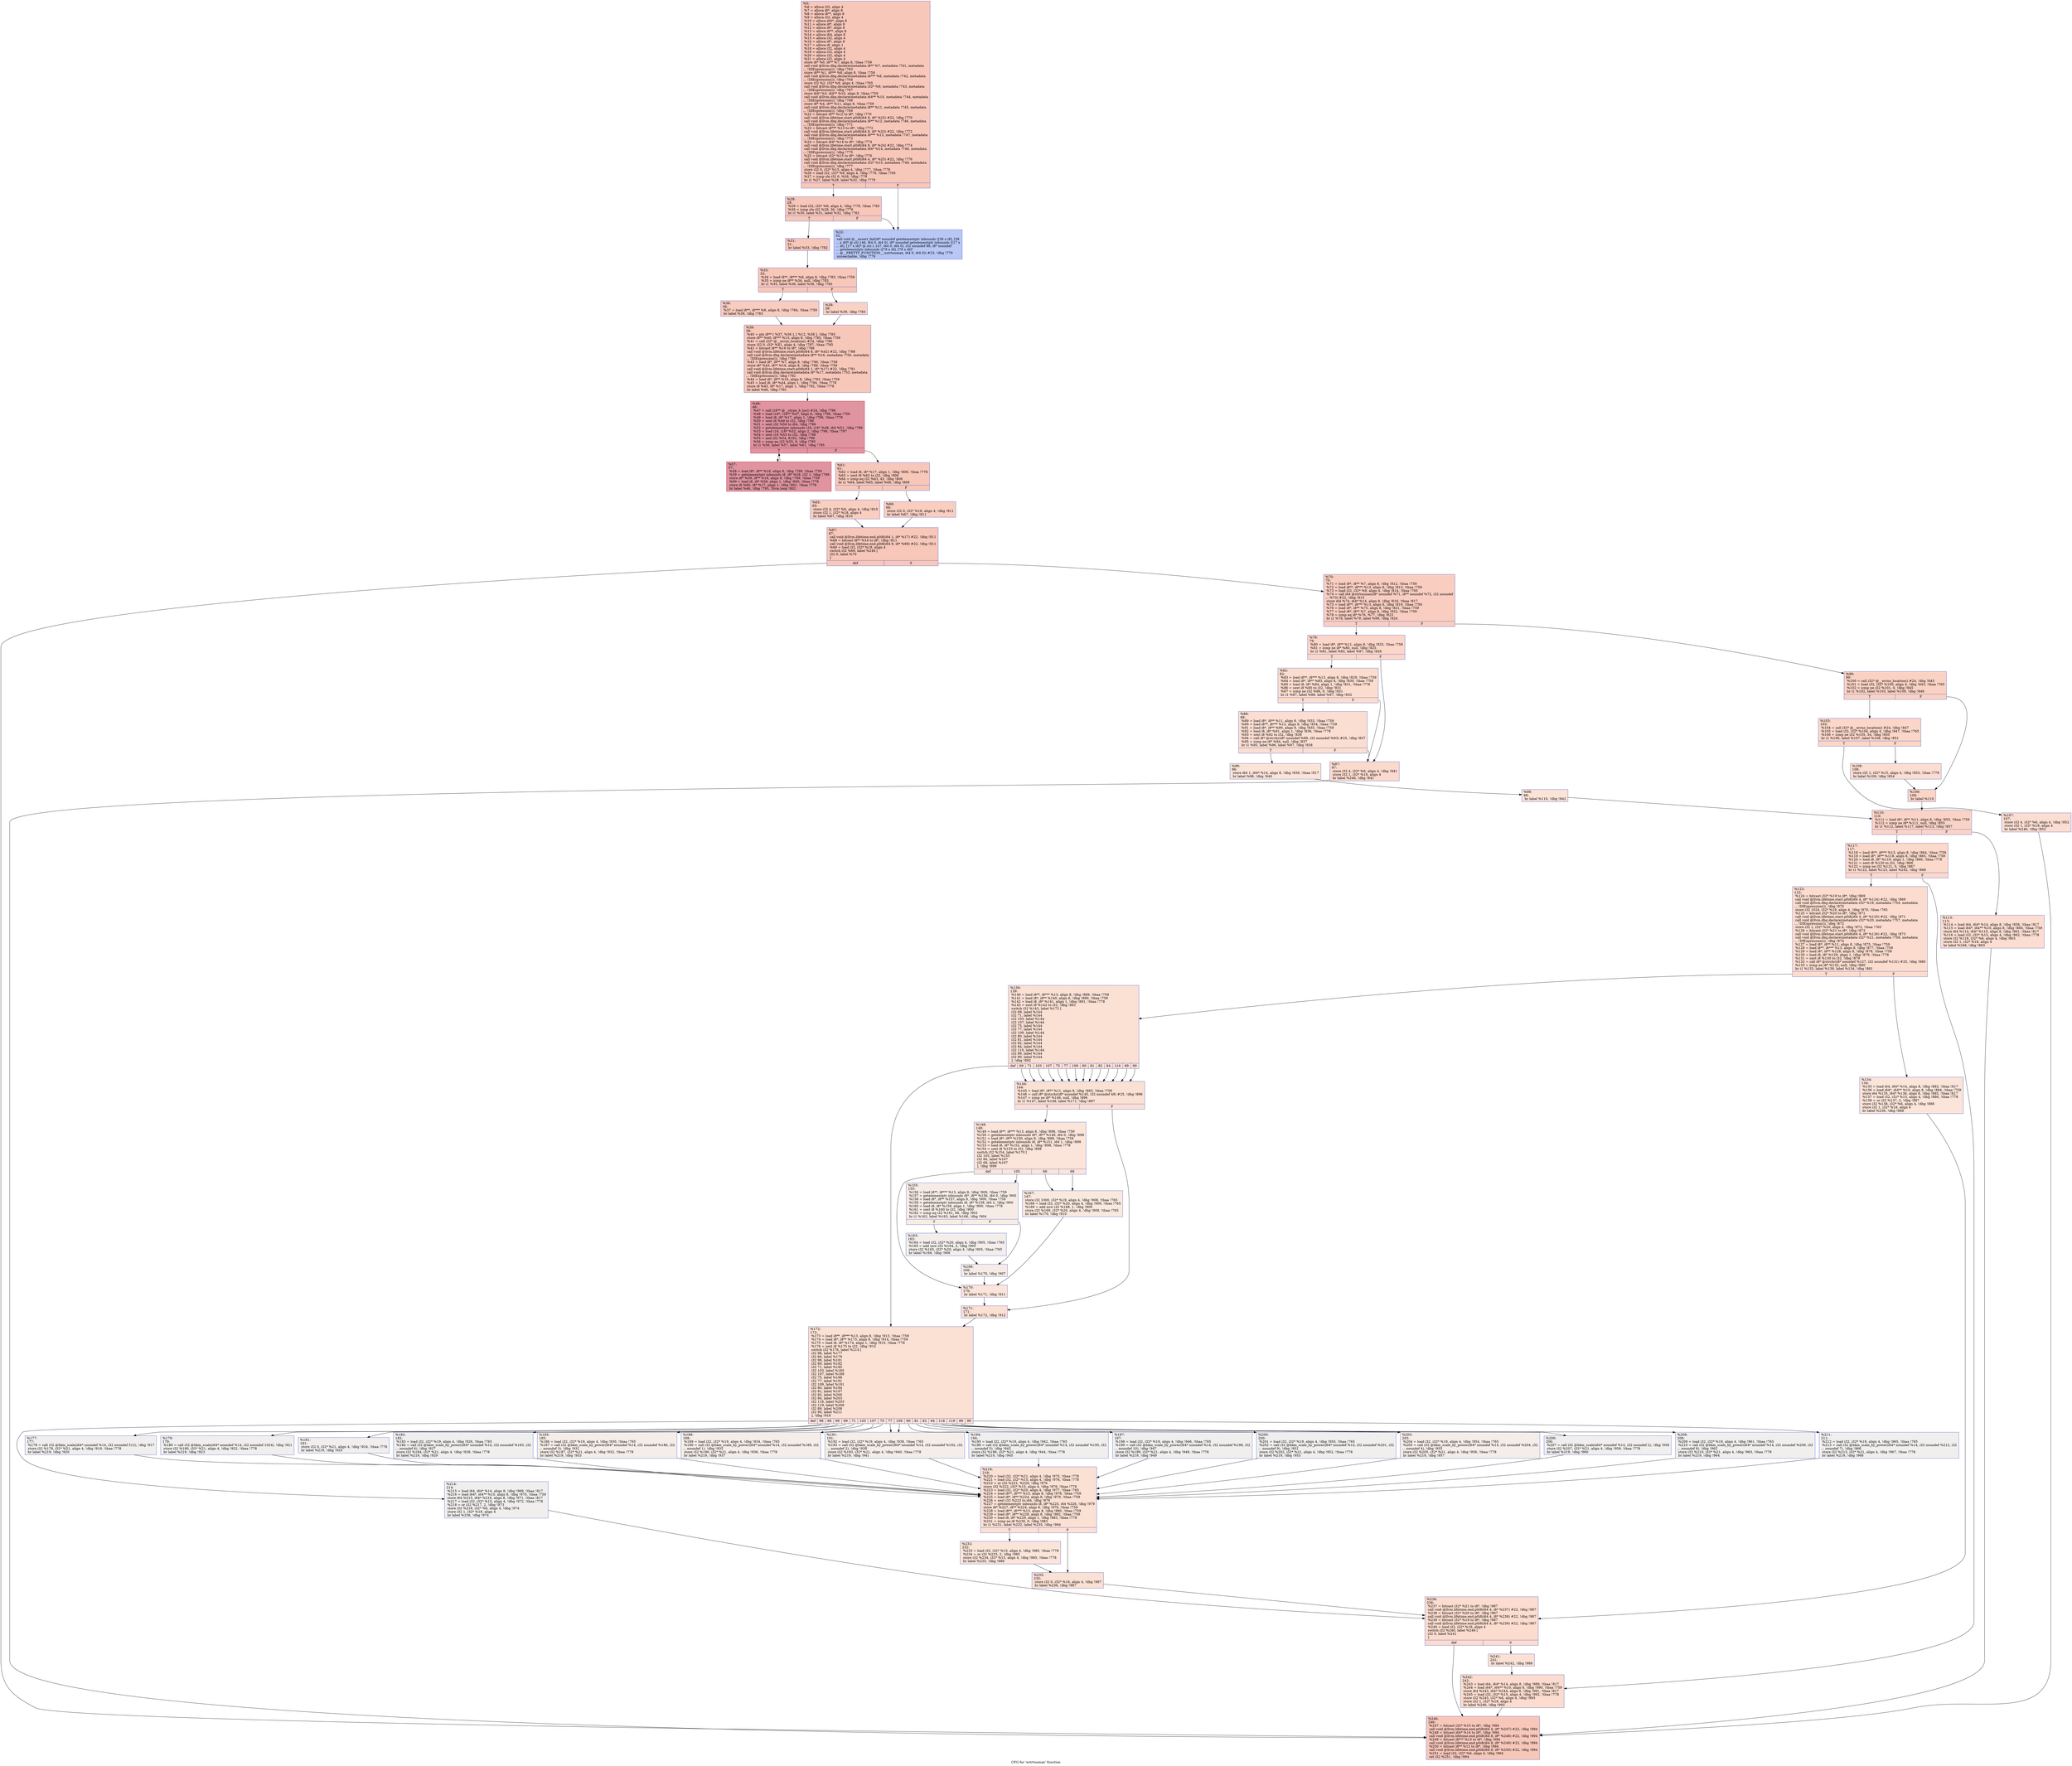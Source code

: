 digraph "CFG for 'xstrtoumax' function" {
	label="CFG for 'xstrtoumax' function";

	Node0xda0d80 [shape=record,color="#3d50c3ff", style=filled, fillcolor="#ec7f6370",label="{%5:\l  %6 = alloca i32, align 4\l  %7 = alloca i8*, align 8\l  %8 = alloca i8**, align 8\l  %9 = alloca i32, align 4\l  %10 = alloca i64*, align 8\l  %11 = alloca i8*, align 8\l  %12 = alloca i8*, align 8\l  %13 = alloca i8**, align 8\l  %14 = alloca i64, align 8\l  %15 = alloca i32, align 4\l  %16 = alloca i8*, align 8\l  %17 = alloca i8, align 1\l  %18 = alloca i32, align 4\l  %19 = alloca i32, align 4\l  %20 = alloca i32, align 4\l  %21 = alloca i32, align 4\l  store i8* %0, i8** %7, align 8, !tbaa !759\l  call void @llvm.dbg.declare(metadata i8** %7, metadata !741, metadata\l... !DIExpression()), !dbg !763\l  store i8** %1, i8*** %8, align 8, !tbaa !759\l  call void @llvm.dbg.declare(metadata i8*** %8, metadata !742, metadata\l... !DIExpression()), !dbg !764\l  store i32 %2, i32* %9, align 4, !tbaa !765\l  call void @llvm.dbg.declare(metadata i32* %9, metadata !743, metadata\l... !DIExpression()), !dbg !767\l  store i64* %3, i64** %10, align 8, !tbaa !759\l  call void @llvm.dbg.declare(metadata i64** %10, metadata !744, metadata\l... !DIExpression()), !dbg !768\l  store i8* %4, i8** %11, align 8, !tbaa !759\l  call void @llvm.dbg.declare(metadata i8** %11, metadata !745, metadata\l... !DIExpression()), !dbg !769\l  %22 = bitcast i8** %12 to i8*, !dbg !770\l  call void @llvm.lifetime.start.p0i8(i64 8, i8* %22) #22, !dbg !770\l  call void @llvm.dbg.declare(metadata i8** %12, metadata !746, metadata\l... !DIExpression()), !dbg !771\l  %23 = bitcast i8*** %13 to i8*, !dbg !772\l  call void @llvm.lifetime.start.p0i8(i64 8, i8* %23) #22, !dbg !772\l  call void @llvm.dbg.declare(metadata i8*** %13, metadata !747, metadata\l... !DIExpression()), !dbg !773\l  %24 = bitcast i64* %14 to i8*, !dbg !774\l  call void @llvm.lifetime.start.p0i8(i64 8, i8* %24) #22, !dbg !774\l  call void @llvm.dbg.declare(metadata i64* %14, metadata !748, metadata\l... !DIExpression()), !dbg !775\l  %25 = bitcast i32* %15 to i8*, !dbg !776\l  call void @llvm.lifetime.start.p0i8(i64 4, i8* %25) #22, !dbg !776\l  call void @llvm.dbg.declare(metadata i32* %15, metadata !749, metadata\l... !DIExpression()), !dbg !777\l  store i32 0, i32* %15, align 4, !dbg !777, !tbaa !778\l  %26 = load i32, i32* %9, align 4, !dbg !779, !tbaa !765\l  %27 = icmp sle i32 0, %26, !dbg !779\l  br i1 %27, label %28, label %32, !dbg !779\l|{<s0>T|<s1>F}}"];
	Node0xda0d80:s0 -> Node0xda2b90;
	Node0xda0d80:s1 -> Node0xda2c30;
	Node0xda2b90 [shape=record,color="#3d50c3ff", style=filled, fillcolor="#ec7f6370",label="{%28:\l28:                                               \l  %29 = load i32, i32* %9, align 4, !dbg !779, !tbaa !765\l  %30 = icmp sle i32 %29, 36, !dbg !779\l  br i1 %30, label %31, label %32, !dbg !782\l|{<s0>T|<s1>F}}"];
	Node0xda2b90:s0 -> Node0xda2be0;
	Node0xda2b90:s1 -> Node0xda2c30;
	Node0xda2be0 [shape=record,color="#3d50c3ff", style=filled, fillcolor="#ec7f6370",label="{%31:\l31:                                               \l  br label %33, !dbg !782\l}"];
	Node0xda2be0 -> Node0xda2c80;
	Node0xda2c30 [shape=record,color="#3d50c3ff", style=filled, fillcolor="#5f7fe870",label="{%32:\l32:                                               \l  call void @__assert_fail(i8* noundef getelementptr inbounds ([38 x i8], [38\l... x i8]* @.str.146, i64 0, i64 0), i8* noundef getelementptr inbounds ([17 x\l... i8], [17 x i8]* @.str.1.147, i64 0, i64 0), i32 noundef 86, i8* noundef\l... getelementptr inbounds ([79 x i8], [79 x i8]*\l... @__PRETTY_FUNCTION__.xstrtoumax, i64 0, i64 0)) #23, !dbg !779\l  unreachable, !dbg !779\l}"];
	Node0xda2c80 [shape=record,color="#3d50c3ff", style=filled, fillcolor="#ec7f6370",label="{%33:\l33:                                               \l  %34 = load i8**, i8*** %8, align 8, !dbg !783, !tbaa !759\l  %35 = icmp ne i8** %34, null, !dbg !783\l  br i1 %35, label %36, label %38, !dbg !783\l|{<s0>T|<s1>F}}"];
	Node0xda2c80:s0 -> Node0xda2cd0;
	Node0xda2c80:s1 -> Node0xda2d20;
	Node0xda2cd0 [shape=record,color="#3d50c3ff", style=filled, fillcolor="#f08b6e70",label="{%36:\l36:                                               \l  %37 = load i8**, i8*** %8, align 8, !dbg !784, !tbaa !759\l  br label %39, !dbg !783\l}"];
	Node0xda2cd0 -> Node0xda2d70;
	Node0xda2d20 [shape=record,color="#3d50c3ff", style=filled, fillcolor="#f4987a70",label="{%38:\l38:                                               \l  br label %39, !dbg !783\l}"];
	Node0xda2d20 -> Node0xda2d70;
	Node0xda2d70 [shape=record,color="#3d50c3ff", style=filled, fillcolor="#ec7f6370",label="{%39:\l39:                                               \l  %40 = phi i8** [ %37, %36 ], [ %12, %38 ], !dbg !783\l  store i8** %40, i8*** %13, align 8, !dbg !785, !tbaa !759\l  %41 = call i32* @__errno_location() #24, !dbg !786\l  store i32 0, i32* %41, align 4, !dbg !787, !tbaa !765\l  %42 = bitcast i8** %16 to i8*, !dbg !788\l  call void @llvm.lifetime.start.p0i8(i64 8, i8* %42) #22, !dbg !788\l  call void @llvm.dbg.declare(metadata i8** %16, metadata !750, metadata\l... !DIExpression()), !dbg !789\l  %43 = load i8*, i8** %7, align 8, !dbg !790, !tbaa !759\l  store i8* %43, i8** %16, align 8, !dbg !789, !tbaa !759\l  call void @llvm.lifetime.start.p0i8(i64 1, i8* %17) #22, !dbg !791\l  call void @llvm.dbg.declare(metadata i8* %17, metadata !753, metadata\l... !DIExpression()), !dbg !792\l  %44 = load i8*, i8** %16, align 8, !dbg !793, !tbaa !759\l  %45 = load i8, i8* %44, align 1, !dbg !794, !tbaa !778\l  store i8 %45, i8* %17, align 1, !dbg !792, !tbaa !778\l  br label %46, !dbg !795\l}"];
	Node0xda2d70 -> Node0xda2dc0;
	Node0xda2dc0 [shape=record,color="#b70d28ff", style=filled, fillcolor="#b70d2870",label="{%46:\l46:                                               \l  %47 = call i16** @__ctype_b_loc() #24, !dbg !796\l  %48 = load i16*, i16** %47, align 8, !dbg !796, !tbaa !759\l  %49 = load i8, i8* %17, align 1, !dbg !796, !tbaa !778\l  %50 = zext i8 %49 to i32, !dbg !796\l  %51 = sext i32 %50 to i64, !dbg !796\l  %52 = getelementptr inbounds i16, i16* %48, i64 %51, !dbg !796\l  %53 = load i16, i16* %52, align 2, !dbg !796, !tbaa !797\l  %54 = zext i16 %53 to i32, !dbg !796\l  %55 = and i32 %54, 8192, !dbg !796\l  %56 = icmp ne i32 %55, 0, !dbg !795\l  br i1 %56, label %57, label %61, !dbg !795\l|{<s0>T|<s1>F}}"];
	Node0xda2dc0:s0 -> Node0xda2e10;
	Node0xda2dc0:s1 -> Node0xda2e60;
	Node0xda2e10 [shape=record,color="#b70d28ff", style=filled, fillcolor="#b70d2870",label="{%57:\l57:                                               \l  %58 = load i8*, i8** %16, align 8, !dbg !799, !tbaa !759\l  %59 = getelementptr inbounds i8, i8* %58, i32 1, !dbg !799\l  store i8* %59, i8** %16, align 8, !dbg !799, !tbaa !759\l  %60 = load i8, i8* %59, align 1, !dbg !800, !tbaa !778\l  store i8 %60, i8* %17, align 1, !dbg !801, !tbaa !778\l  br label %46, !dbg !795, !llvm.loop !802\l}"];
	Node0xda2e10 -> Node0xda2dc0;
	Node0xda2e60 [shape=record,color="#3d50c3ff", style=filled, fillcolor="#ec7f6370",label="{%61:\l61:                                               \l  %62 = load i8, i8* %17, align 1, !dbg !806, !tbaa !778\l  %63 = zext i8 %62 to i32, !dbg !806\l  %64 = icmp eq i32 %63, 45, !dbg !808\l  br i1 %64, label %65, label %66, !dbg !809\l|{<s0>T|<s1>F}}"];
	Node0xda2e60:s0 -> Node0xda2eb0;
	Node0xda2e60:s1 -> Node0xda2f00;
	Node0xda2eb0 [shape=record,color="#3d50c3ff", style=filled, fillcolor="#f2907270",label="{%65:\l65:                                               \l  store i32 4, i32* %6, align 4, !dbg !810\l  store i32 1, i32* %18, align 4\l  br label %67, !dbg !810\l}"];
	Node0xda2eb0 -> Node0xda2f50;
	Node0xda2f00 [shape=record,color="#3d50c3ff", style=filled, fillcolor="#f2907270",label="{%66:\l66:                                               \l  store i32 0, i32* %18, align 4, !dbg !811\l  br label %67, !dbg !811\l}"];
	Node0xda2f00 -> Node0xda2f50;
	Node0xda2f50 [shape=record,color="#3d50c3ff", style=filled, fillcolor="#ec7f6370",label="{%67:\l67:                                               \l  call void @llvm.lifetime.end.p0i8(i64 1, i8* %17) #22, !dbg !811\l  %68 = bitcast i8** %16 to i8*, !dbg !811\l  call void @llvm.lifetime.end.p0i8(i64 8, i8* %68) #22, !dbg !811\l  %69 = load i32, i32* %18, align 4\l  switch i32 %69, label %246 [\l    i32 0, label %70\l  ]\l|{<s0>def|<s1>0}}"];
	Node0xda2f50:s0 -> Node0xda3ea0;
	Node0xda2f50:s1 -> Node0xda2fa0;
	Node0xda2fa0 [shape=record,color="#3d50c3ff", style=filled, fillcolor="#f2907270",label="{%70:\l70:                                               \l  %71 = load i8*, i8** %7, align 8, !dbg !812, !tbaa !759\l  %72 = load i8**, i8*** %13, align 8, !dbg !813, !tbaa !759\l  %73 = load i32, i32* %9, align 4, !dbg !814, !tbaa !765\l  %74 = call i64 @strtoumax(i8* noundef %71, i8** noundef %72, i32 noundef\l... %73) #22, !dbg !815\l  store i64 %74, i64* %14, align 8, !dbg !816, !tbaa !817\l  %75 = load i8**, i8*** %13, align 8, !dbg !819, !tbaa !759\l  %76 = load i8*, i8** %75, align 8, !dbg !821, !tbaa !759\l  %77 = load i8*, i8** %7, align 8, !dbg !822, !tbaa !759\l  %78 = icmp eq i8* %76, %77, !dbg !823\l  br i1 %78, label %79, label %99, !dbg !824\l|{<s0>T|<s1>F}}"];
	Node0xda2fa0:s0 -> Node0xda2ff0;
	Node0xda2fa0:s1 -> Node0xda31d0;
	Node0xda2ff0 [shape=record,color="#3d50c3ff", style=filled, fillcolor="#f6a38570",label="{%79:\l79:                                               \l  %80 = load i8*, i8** %11, align 8, !dbg !825, !tbaa !759\l  %81 = icmp ne i8* %80, null, !dbg !825\l  br i1 %81, label %82, label %97, !dbg !828\l|{<s0>T|<s1>F}}"];
	Node0xda2ff0:s0 -> Node0xda3040;
	Node0xda2ff0:s1 -> Node0xda3130;
	Node0xda3040 [shape=record,color="#3d50c3ff", style=filled, fillcolor="#f7af9170",label="{%82:\l82:                                               \l  %83 = load i8**, i8*** %13, align 8, !dbg !829, !tbaa !759\l  %84 = load i8*, i8** %83, align 8, !dbg !830, !tbaa !759\l  %85 = load i8, i8* %84, align 1, !dbg !831, !tbaa !778\l  %86 = sext i8 %85 to i32, !dbg !831\l  %87 = icmp ne i32 %86, 0, !dbg !831\l  br i1 %87, label %88, label %97, !dbg !832\l|{<s0>T|<s1>F}}"];
	Node0xda3040:s0 -> Node0xda3090;
	Node0xda3040:s1 -> Node0xda3130;
	Node0xda3090 [shape=record,color="#3d50c3ff", style=filled, fillcolor="#f7b59970",label="{%88:\l88:                                               \l  %89 = load i8*, i8** %11, align 8, !dbg !833, !tbaa !759\l  %90 = load i8**, i8*** %13, align 8, !dbg !834, !tbaa !759\l  %91 = load i8*, i8** %90, align 8, !dbg !835, !tbaa !759\l  %92 = load i8, i8* %91, align 1, !dbg !836, !tbaa !778\l  %93 = sext i8 %92 to i32, !dbg !836\l  %94 = call i8* @strchr(i8* noundef %89, i32 noundef %93) #25, !dbg !837\l  %95 = icmp ne i8* %94, null, !dbg !837\l  br i1 %95, label %96, label %97, !dbg !838\l|{<s0>T|<s1>F}}"];
	Node0xda3090:s0 -> Node0xda30e0;
	Node0xda3090:s1 -> Node0xda3130;
	Node0xda30e0 [shape=record,color="#3d50c3ff", style=filled, fillcolor="#f6bfa670",label="{%96:\l96:                                               \l  store i64 1, i64* %14, align 8, !dbg !839, !tbaa !817\l  br label %98, !dbg !840\l}"];
	Node0xda30e0 -> Node0xda3180;
	Node0xda3130 [shape=record,color="#3d50c3ff", style=filled, fillcolor="#f7ac8e70",label="{%97:\l97:                                               \l  store i32 4, i32* %6, align 4, !dbg !841\l  store i32 1, i32* %18, align 4\l  br label %246, !dbg !841\l}"];
	Node0xda3130 -> Node0xda3ea0;
	Node0xda3180 [shape=record,color="#3d50c3ff", style=filled, fillcolor="#f6bfa670",label="{%98:\l98:                                               \l  br label %110, !dbg !842\l}"];
	Node0xda3180 -> Node0xda3360;
	Node0xda31d0 [shape=record,color="#3d50c3ff", style=filled, fillcolor="#f4987a70",label="{%99:\l99:                                               \l  %100 = call i32* @__errno_location() #24, !dbg !843\l  %101 = load i32, i32* %100, align 4, !dbg !843, !tbaa !765\l  %102 = icmp ne i32 %101, 0, !dbg !845\l  br i1 %102, label %103, label %109, !dbg !846\l|{<s0>T|<s1>F}}"];
	Node0xda31d0:s0 -> Node0xda3220;
	Node0xda31d0:s1 -> Node0xda3310;
	Node0xda3220 [shape=record,color="#3d50c3ff", style=filled, fillcolor="#f6a38570",label="{%103:\l103:                                              \l  %104 = call i32* @__errno_location() #24, !dbg !847\l  %105 = load i32, i32* %104, align 4, !dbg !847, !tbaa !765\l  %106 = icmp ne i32 %105, 34, !dbg !850\l  br i1 %106, label %107, label %108, !dbg !851\l|{<s0>T|<s1>F}}"];
	Node0xda3220:s0 -> Node0xda3270;
	Node0xda3220:s1 -> Node0xda32c0;
	Node0xda3270 [shape=record,color="#3d50c3ff", style=filled, fillcolor="#f7b39670",label="{%107:\l107:                                              \l  store i32 4, i32* %6, align 4, !dbg !852\l  store i32 1, i32* %18, align 4\l  br label %246, !dbg !852\l}"];
	Node0xda3270 -> Node0xda3ea0;
	Node0xda32c0 [shape=record,color="#3d50c3ff", style=filled, fillcolor="#f7b39670",label="{%108:\l108:                                              \l  store i32 1, i32* %15, align 4, !dbg !853, !tbaa !778\l  br label %109, !dbg !854\l}"];
	Node0xda32c0 -> Node0xda3310;
	Node0xda3310 [shape=record,color="#3d50c3ff", style=filled, fillcolor="#f5a08170",label="{%109:\l109:                                              \l  br label %110\l}"];
	Node0xda3310 -> Node0xda3360;
	Node0xda3360 [shape=record,color="#3d50c3ff", style=filled, fillcolor="#f59c7d70",label="{%110:\l110:                                              \l  %111 = load i8*, i8** %11, align 8, !dbg !855, !tbaa !759\l  %112 = icmp ne i8* %111, null, !dbg !855\l  br i1 %112, label %117, label %113, !dbg !857\l|{<s0>T|<s1>F}}"];
	Node0xda3360:s0 -> Node0xda3400;
	Node0xda3360:s1 -> Node0xda33b0;
	Node0xda33b0 [shape=record,color="#3d50c3ff", style=filled, fillcolor="#f7b39670",label="{%113:\l113:                                              \l  %114 = load i64, i64* %14, align 8, !dbg !858, !tbaa !817\l  %115 = load i64*, i64** %10, align 8, !dbg !860, !tbaa !759\l  store i64 %114, i64* %115, align 8, !dbg !861, !tbaa !817\l  %116 = load i32, i32* %15, align 4, !dbg !862, !tbaa !778\l  store i32 %116, i32* %6, align 4, !dbg !863\l  store i32 1, i32* %18, align 4\l  br label %246, !dbg !863\l}"];
	Node0xda33b0 -> Node0xda3ea0;
	Node0xda3400 [shape=record,color="#3d50c3ff", style=filled, fillcolor="#f7a88970",label="{%117:\l117:                                              \l  %118 = load i8**, i8*** %13, align 8, !dbg !864, !tbaa !759\l  %119 = load i8*, i8** %118, align 8, !dbg !865, !tbaa !759\l  %120 = load i8, i8* %119, align 1, !dbg !866, !tbaa !778\l  %121 = sext i8 %120 to i32, !dbg !866\l  %122 = icmp ne i32 %121, 0, !dbg !867\l  br i1 %122, label %123, label %242, !dbg !868\l|{<s0>T|<s1>F}}"];
	Node0xda3400:s0 -> Node0xda3450;
	Node0xda3400:s1 -> Node0xda3e50;
	Node0xda3450 [shape=record,color="#3d50c3ff", style=filled, fillcolor="#f7af9170",label="{%123:\l123:                                              \l  %124 = bitcast i32* %19 to i8*, !dbg !869\l  call void @llvm.lifetime.start.p0i8(i64 4, i8* %124) #22, !dbg !869\l  call void @llvm.dbg.declare(metadata i32* %19, metadata !754, metadata\l... !DIExpression()), !dbg !870\l  store i32 1024, i32* %19, align 4, !dbg !870, !tbaa !765\l  %125 = bitcast i32* %20 to i8*, !dbg !871\l  call void @llvm.lifetime.start.p0i8(i64 4, i8* %125) #22, !dbg !871\l  call void @llvm.dbg.declare(metadata i32* %20, metadata !757, metadata\l... !DIExpression()), !dbg !872\l  store i32 1, i32* %20, align 4, !dbg !872, !tbaa !765\l  %126 = bitcast i32* %21 to i8*, !dbg !873\l  call void @llvm.lifetime.start.p0i8(i64 4, i8* %126) #22, !dbg !873\l  call void @llvm.dbg.declare(metadata i32* %21, metadata !758, metadata\l... !DIExpression()), !dbg !874\l  %127 = load i8*, i8** %11, align 8, !dbg !875, !tbaa !759\l  %128 = load i8**, i8*** %13, align 8, !dbg !877, !tbaa !759\l  %129 = load i8*, i8** %128, align 8, !dbg !878, !tbaa !759\l  %130 = load i8, i8* %129, align 1, !dbg !879, !tbaa !778\l  %131 = sext i8 %130 to i32, !dbg !879\l  %132 = call i8* @strchr(i8* noundef %127, i32 noundef %131) #25, !dbg !880\l  %133 = icmp ne i8* %132, null, !dbg !880\l  br i1 %133, label %139, label %134, !dbg !881\l|{<s0>T|<s1>F}}"];
	Node0xda3450:s0 -> Node0xda34f0;
	Node0xda3450:s1 -> Node0xda34a0;
	Node0xda34a0 [shape=record,color="#3d50c3ff", style=filled, fillcolor="#f5c1a970",label="{%134:\l134:                                              \l  %135 = load i64, i64* %14, align 8, !dbg !882, !tbaa !817\l  %136 = load i64*, i64** %10, align 8, !dbg !884, !tbaa !759\l  store i64 %135, i64* %136, align 8, !dbg !885, !tbaa !817\l  %137 = load i32, i32* %15, align 4, !dbg !886, !tbaa !778\l  %138 = or i32 %137, 2, !dbg !887\l  store i32 %138, i32* %6, align 4, !dbg !888\l  store i32 1, i32* %18, align 4\l  br label %236, !dbg !888\l}"];
	Node0xda34a0 -> Node0xda3db0;
	Node0xda34f0 [shape=record,color="#3d50c3ff", style=filled, fillcolor="#f7b99e70",label="{%139:\l139:                                              \l  %140 = load i8**, i8*** %13, align 8, !dbg !889, !tbaa !759\l  %141 = load i8*, i8** %140, align 8, !dbg !890, !tbaa !759\l  %142 = load i8, i8* %141, align 1, !dbg !891, !tbaa !778\l  %143 = sext i8 %142 to i32, !dbg !891\l  switch i32 %143, label %172 [\l    i32 69, label %144\l    i32 71, label %144\l    i32 103, label %144\l    i32 107, label %144\l    i32 75, label %144\l    i32 77, label %144\l    i32 109, label %144\l    i32 80, label %144\l    i32 81, label %144\l    i32 82, label %144\l    i32 84, label %144\l    i32 116, label %144\l    i32 89, label %144\l    i32 90, label %144\l  ], !dbg !892\l|{<s0>def|<s1>69|<s2>71|<s3>103|<s4>107|<s5>75|<s6>77|<s7>109|<s8>80|<s9>81|<s10>82|<s11>84|<s12>116|<s13>89|<s14>90}}"];
	Node0xda34f0:s0 -> Node0xda37c0;
	Node0xda34f0:s1 -> Node0xda3540;
	Node0xda34f0:s2 -> Node0xda3540;
	Node0xda34f0:s3 -> Node0xda3540;
	Node0xda34f0:s4 -> Node0xda3540;
	Node0xda34f0:s5 -> Node0xda3540;
	Node0xda34f0:s6 -> Node0xda3540;
	Node0xda34f0:s7 -> Node0xda3540;
	Node0xda34f0:s8 -> Node0xda3540;
	Node0xda34f0:s9 -> Node0xda3540;
	Node0xda34f0:s10 -> Node0xda3540;
	Node0xda34f0:s11 -> Node0xda3540;
	Node0xda34f0:s12 -> Node0xda3540;
	Node0xda34f0:s13 -> Node0xda3540;
	Node0xda34f0:s14 -> Node0xda3540;
	Node0xda3540 [shape=record,color="#3d50c3ff", style=filled, fillcolor="#f7b99e70",label="{%144:\l144:                                              \l  %145 = load i8*, i8** %11, align 8, !dbg !893, !tbaa !759\l  %146 = call i8* @strchr(i8* noundef %145, i32 noundef 48) #25, !dbg !896\l  %147 = icmp ne i8* %146, null, !dbg !896\l  br i1 %147, label %148, label %171, !dbg !897\l|{<s0>T|<s1>F}}"];
	Node0xda3540:s0 -> Node0xda3590;
	Node0xda3540:s1 -> Node0xda3770;
	Node0xda3590 [shape=record,color="#3d50c3ff", style=filled, fillcolor="#f5c1a970",label="{%148:\l148:                                              \l  %149 = load i8**, i8*** %13, align 8, !dbg !898, !tbaa !759\l  %150 = getelementptr inbounds i8*, i8** %149, i64 0, !dbg !898\l  %151 = load i8*, i8** %150, align 8, !dbg !898, !tbaa !759\l  %152 = getelementptr inbounds i8, i8* %151, i64 1, !dbg !898\l  %153 = load i8, i8* %152, align 1, !dbg !898, !tbaa !778\l  %154 = sext i8 %153 to i32, !dbg !898\l  switch i32 %154, label %170 [\l    i32 105, label %155\l    i32 66, label %167\l    i32 68, label %167\l  ], !dbg !899\l|{<s0>def|<s1>105|<s2>66|<s3>68}}"];
	Node0xda3590:s0 -> Node0xda3720;
	Node0xda3590:s1 -> Node0xda35e0;
	Node0xda3590:s2 -> Node0xda36d0;
	Node0xda3590:s3 -> Node0xda36d0;
	Node0xda35e0 [shape=record,color="#3d50c3ff", style=filled, fillcolor="#ecd3c570",label="{%155:\l155:                                              \l  %156 = load i8**, i8*** %13, align 8, !dbg !900, !tbaa !759\l  %157 = getelementptr inbounds i8*, i8** %156, i64 0, !dbg !900\l  %158 = load i8*, i8** %157, align 8, !dbg !900, !tbaa !759\l  %159 = getelementptr inbounds i8, i8* %158, i64 2, !dbg !900\l  %160 = load i8, i8* %159, align 1, !dbg !900, !tbaa !778\l  %161 = sext i8 %160 to i32, !dbg !900\l  %162 = icmp eq i32 %161, 66, !dbg !903\l  br i1 %162, label %163, label %166, !dbg !904\l|{<s0>T|<s1>F}}"];
	Node0xda35e0:s0 -> Node0xda3630;
	Node0xda35e0:s1 -> Node0xda3680;
	Node0xda3630 [shape=record,color="#3d50c3ff", style=filled, fillcolor="#e3d9d370",label="{%163:\l163:                                              \l  %164 = load i32, i32* %20, align 4, !dbg !905, !tbaa !765\l  %165 = add nsw i32 %164, 2, !dbg !905\l  store i32 %165, i32* %20, align 4, !dbg !905, !tbaa !765\l  br label %166, !dbg !906\l}"];
	Node0xda3630 -> Node0xda3680;
	Node0xda3680 [shape=record,color="#3d50c3ff", style=filled, fillcolor="#ecd3c570",label="{%166:\l166:                                              \l  br label %170, !dbg !907\l}"];
	Node0xda3680 -> Node0xda3720;
	Node0xda36d0 [shape=record,color="#3d50c3ff", style=filled, fillcolor="#f2cab570",label="{%167:\l167:                                              \l  store i32 1000, i32* %19, align 4, !dbg !908, !tbaa !765\l  %168 = load i32, i32* %20, align 4, !dbg !909, !tbaa !765\l  %169 = add nsw i32 %168, 1, !dbg !909\l  store i32 %169, i32* %20, align 4, !dbg !909, !tbaa !765\l  br label %170, !dbg !910\l}"];
	Node0xda36d0 -> Node0xda3720;
	Node0xda3720 [shape=record,color="#3d50c3ff", style=filled, fillcolor="#f5c1a970",label="{%170:\l170:                                              \l  br label %171, !dbg !911\l}"];
	Node0xda3720 -> Node0xda3770;
	Node0xda3770 [shape=record,color="#3d50c3ff", style=filled, fillcolor="#f7b99e70",label="{%171:\l171:                                              \l  br label %172, !dbg !912\l}"];
	Node0xda3770 -> Node0xda37c0;
	Node0xda37c0 [shape=record,color="#3d50c3ff", style=filled, fillcolor="#f7b99e70",label="{%172:\l172:                                              \l  %173 = load i8**, i8*** %13, align 8, !dbg !913, !tbaa !759\l  %174 = load i8*, i8** %173, align 8, !dbg !914, !tbaa !759\l  %175 = load i8, i8* %174, align 1, !dbg !915, !tbaa !778\l  %176 = sext i8 %175 to i32, !dbg !915\l  switch i32 %176, label %214 [\l    i32 98, label %177\l    i32 66, label %179\l    i32 99, label %181\l    i32 69, label %182\l    i32 71, label %185\l    i32 103, label %185\l    i32 107, label %188\l    i32 75, label %188\l    i32 77, label %191\l    i32 109, label %191\l    i32 80, label %194\l    i32 81, label %197\l    i32 82, label %200\l    i32 84, label %203\l    i32 116, label %203\l    i32 119, label %206\l    i32 89, label %208\l    i32 90, label %211\l  ], !dbg !916\l|{<s0>def|<s1>98|<s2>66|<s3>99|<s4>69|<s5>71|<s6>103|<s7>107|<s8>75|<s9>77|<s10>109|<s11>80|<s12>81|<s13>82|<s14>84|<s15>116|<s16>119|<s17>89|<s18>90}}"];
	Node0xda37c0:s0 -> Node0xda3c70;
	Node0xda37c0:s1 -> Node0xda3810;
	Node0xda37c0:s2 -> Node0xda3860;
	Node0xda37c0:s3 -> Node0xda38b0;
	Node0xda37c0:s4 -> Node0xda3900;
	Node0xda37c0:s5 -> Node0xda3950;
	Node0xda37c0:s6 -> Node0xda3950;
	Node0xda37c0:s7 -> Node0xda39a0;
	Node0xda37c0:s8 -> Node0xda39a0;
	Node0xda37c0:s9 -> Node0xda39f0;
	Node0xda37c0:s10 -> Node0xda39f0;
	Node0xda37c0:s11 -> Node0xda3a40;
	Node0xda37c0:s12 -> Node0xda3a90;
	Node0xda37c0:s13 -> Node0xda3ae0;
	Node0xda37c0:s14 -> Node0xda3b30;
	Node0xda37c0:s15 -> Node0xda3b30;
	Node0xda37c0:s16 -> Node0xda3b80;
	Node0xda37c0:s17 -> Node0xda3bd0;
	Node0xda37c0:s18 -> Node0xda3c20;
	Node0xda3810 [shape=record,color="#3d50c3ff", style=filled, fillcolor="#e0dbd870",label="{%177:\l177:                                              \l  %178 = call i32 @bkm_scale(i64* noundef %14, i32 noundef 512), !dbg !917\l  store i32 %178, i32* %21, align 4, !dbg !919, !tbaa !778\l  br label %219, !dbg !920\l}"];
	Node0xda3810 -> Node0xda3cc0;
	Node0xda3860 [shape=record,color="#3d50c3ff", style=filled, fillcolor="#e0dbd870",label="{%179:\l179:                                              \l  %180 = call i32 @bkm_scale(i64* noundef %14, i32 noundef 1024), !dbg !921\l  store i32 %180, i32* %21, align 4, !dbg !922, !tbaa !778\l  br label %219, !dbg !923\l}"];
	Node0xda3860 -> Node0xda3cc0;
	Node0xda38b0 [shape=record,color="#3d50c3ff", style=filled, fillcolor="#e0dbd870",label="{%181:\l181:                                              \l  store i32 0, i32* %21, align 4, !dbg !924, !tbaa !778\l  br label %219, !dbg !925\l}"];
	Node0xda38b0 -> Node0xda3cc0;
	Node0xda3900 [shape=record,color="#3d50c3ff", style=filled, fillcolor="#e0dbd870",label="{%182:\l182:                                              \l  %183 = load i32, i32* %19, align 4, !dbg !926, !tbaa !765\l  %184 = call i32 @bkm_scale_by_power(i64* noundef %14, i32 noundef %183, i32\l... noundef 6), !dbg !927\l  store i32 %184, i32* %21, align 4, !dbg !928, !tbaa !778\l  br label %219, !dbg !929\l}"];
	Node0xda3900 -> Node0xda3cc0;
	Node0xda3950 [shape=record,color="#3d50c3ff", style=filled, fillcolor="#e8d6cc70",label="{%185:\l185:                                              \l  %186 = load i32, i32* %19, align 4, !dbg !930, !tbaa !765\l  %187 = call i32 @bkm_scale_by_power(i64* noundef %14, i32 noundef %186, i32\l... noundef 3), !dbg !931\l  store i32 %187, i32* %21, align 4, !dbg !932, !tbaa !778\l  br label %219, !dbg !933\l}"];
	Node0xda3950 -> Node0xda3cc0;
	Node0xda39a0 [shape=record,color="#3d50c3ff", style=filled, fillcolor="#e8d6cc70",label="{%188:\l188:                                              \l  %189 = load i32, i32* %19, align 4, !dbg !934, !tbaa !765\l  %190 = call i32 @bkm_scale_by_power(i64* noundef %14, i32 noundef %189, i32\l... noundef 1), !dbg !935\l  store i32 %190, i32* %21, align 4, !dbg !936, !tbaa !778\l  br label %219, !dbg !937\l}"];
	Node0xda39a0 -> Node0xda3cc0;
	Node0xda39f0 [shape=record,color="#3d50c3ff", style=filled, fillcolor="#e8d6cc70",label="{%191:\l191:                                              \l  %192 = load i32, i32* %19, align 4, !dbg !938, !tbaa !765\l  %193 = call i32 @bkm_scale_by_power(i64* noundef %14, i32 noundef %192, i32\l... noundef 2), !dbg !939\l  store i32 %193, i32* %21, align 4, !dbg !940, !tbaa !778\l  br label %219, !dbg !941\l}"];
	Node0xda39f0 -> Node0xda3cc0;
	Node0xda3a40 [shape=record,color="#3d50c3ff", style=filled, fillcolor="#e0dbd870",label="{%194:\l194:                                              \l  %195 = load i32, i32* %19, align 4, !dbg !942, !tbaa !765\l  %196 = call i32 @bkm_scale_by_power(i64* noundef %14, i32 noundef %195, i32\l... noundef 5), !dbg !943\l  store i32 %196, i32* %21, align 4, !dbg !944, !tbaa !778\l  br label %219, !dbg !945\l}"];
	Node0xda3a40 -> Node0xda3cc0;
	Node0xda3a90 [shape=record,color="#3d50c3ff", style=filled, fillcolor="#e0dbd870",label="{%197:\l197:                                              \l  %198 = load i32, i32* %19, align 4, !dbg !946, !tbaa !765\l  %199 = call i32 @bkm_scale_by_power(i64* noundef %14, i32 noundef %198, i32\l... noundef 10), !dbg !947\l  store i32 %199, i32* %21, align 4, !dbg !948, !tbaa !778\l  br label %219, !dbg !949\l}"];
	Node0xda3a90 -> Node0xda3cc0;
	Node0xda3ae0 [shape=record,color="#3d50c3ff", style=filled, fillcolor="#e0dbd870",label="{%200:\l200:                                              \l  %201 = load i32, i32* %19, align 4, !dbg !950, !tbaa !765\l  %202 = call i32 @bkm_scale_by_power(i64* noundef %14, i32 noundef %201, i32\l... noundef 9), !dbg !951\l  store i32 %202, i32* %21, align 4, !dbg !952, !tbaa !778\l  br label %219, !dbg !953\l}"];
	Node0xda3ae0 -> Node0xda3cc0;
	Node0xda3b30 [shape=record,color="#3d50c3ff", style=filled, fillcolor="#e8d6cc70",label="{%203:\l203:                                              \l  %204 = load i32, i32* %19, align 4, !dbg !954, !tbaa !765\l  %205 = call i32 @bkm_scale_by_power(i64* noundef %14, i32 noundef %204, i32\l... noundef 4), !dbg !955\l  store i32 %205, i32* %21, align 4, !dbg !956, !tbaa !778\l  br label %219, !dbg !957\l}"];
	Node0xda3b30 -> Node0xda3cc0;
	Node0xda3b80 [shape=record,color="#3d50c3ff", style=filled, fillcolor="#e0dbd870",label="{%206:\l206:                                              \l  %207 = call i32 @bkm_scale(i64* noundef %14, i32 noundef 2), !dbg !958\l  store i32 %207, i32* %21, align 4, !dbg !959, !tbaa !778\l  br label %219, !dbg !960\l}"];
	Node0xda3b80 -> Node0xda3cc0;
	Node0xda3bd0 [shape=record,color="#3d50c3ff", style=filled, fillcolor="#e0dbd870",label="{%208:\l208:                                              \l  %209 = load i32, i32* %19, align 4, !dbg !961, !tbaa !765\l  %210 = call i32 @bkm_scale_by_power(i64* noundef %14, i32 noundef %209, i32\l... noundef 8), !dbg !962\l  store i32 %210, i32* %21, align 4, !dbg !963, !tbaa !778\l  br label %219, !dbg !964\l}"];
	Node0xda3bd0 -> Node0xda3cc0;
	Node0xda3c20 [shape=record,color="#3d50c3ff", style=filled, fillcolor="#e0dbd870",label="{%211:\l211:                                              \l  %212 = load i32, i32* %19, align 4, !dbg !965, !tbaa !765\l  %213 = call i32 @bkm_scale_by_power(i64* noundef %14, i32 noundef %212, i32\l... noundef 7), !dbg !966\l  store i32 %213, i32* %21, align 4, !dbg !967, !tbaa !778\l  br label %219, !dbg !968\l}"];
	Node0xda3c20 -> Node0xda3cc0;
	Node0xda3c70 [shape=record,color="#3d50c3ff", style=filled, fillcolor="#e0dbd870",label="{%214:\l214:                                              \l  %215 = load i64, i64* %14, align 8, !dbg !969, !tbaa !817\l  %216 = load i64*, i64** %10, align 8, !dbg !970, !tbaa !759\l  store i64 %215, i64* %216, align 8, !dbg !971, !tbaa !817\l  %217 = load i32, i32* %15, align 4, !dbg !972, !tbaa !778\l  %218 = or i32 %217, 2, !dbg !973\l  store i32 %218, i32* %6, align 4, !dbg !974\l  store i32 1, i32* %18, align 4\l  br label %236, !dbg !974\l}"];
	Node0xda3c70 -> Node0xda3db0;
	Node0xda3cc0 [shape=record,color="#3d50c3ff", style=filled, fillcolor="#f7b99e70",label="{%219:\l219:                                              \l  %220 = load i32, i32* %21, align 4, !dbg !975, !tbaa !778\l  %221 = load i32, i32* %15, align 4, !dbg !976, !tbaa !778\l  %222 = or i32 %221, %220, !dbg !976\l  store i32 %222, i32* %15, align 4, !dbg !976, !tbaa !778\l  %223 = load i32, i32* %20, align 4, !dbg !977, !tbaa !765\l  %224 = load i8**, i8*** %13, align 8, !dbg !978, !tbaa !759\l  %225 = load i8*, i8** %224, align 8, !dbg !979, !tbaa !759\l  %226 = sext i32 %223 to i64, !dbg !979\l  %227 = getelementptr inbounds i8, i8* %225, i64 %226, !dbg !979\l  store i8* %227, i8** %224, align 8, !dbg !979, !tbaa !759\l  %228 = load i8**, i8*** %13, align 8, !dbg !980, !tbaa !759\l  %229 = load i8*, i8** %228, align 8, !dbg !982, !tbaa !759\l  %230 = load i8, i8* %229, align 1, !dbg !983, !tbaa !778\l  %231 = icmp ne i8 %230, 0, !dbg !983\l  br i1 %231, label %232, label %235, !dbg !984\l|{<s0>T|<s1>F}}"];
	Node0xda3cc0:s0 -> Node0xda3d10;
	Node0xda3cc0:s1 -> Node0xda3d60;
	Node0xda3d10 [shape=record,color="#3d50c3ff", style=filled, fillcolor="#f5c1a970",label="{%232:\l232:                                              \l  %233 = load i32, i32* %15, align 4, !dbg !985, !tbaa !778\l  %234 = or i32 %233, 2, !dbg !985\l  store i32 %234, i32* %15, align 4, !dbg !985, !tbaa !778\l  br label %235, !dbg !986\l}"];
	Node0xda3d10 -> Node0xda3d60;
	Node0xda3d60 [shape=record,color="#3d50c3ff", style=filled, fillcolor="#f7b99e70",label="{%235:\l235:                                              \l  store i32 0, i32* %18, align 4, !dbg !987\l  br label %236, !dbg !987\l}"];
	Node0xda3d60 -> Node0xda3db0;
	Node0xda3db0 [shape=record,color="#3d50c3ff", style=filled, fillcolor="#f7af9170",label="{%236:\l236:                                              \l  %237 = bitcast i32* %21 to i8*, !dbg !987\l  call void @llvm.lifetime.end.p0i8(i64 4, i8* %237) #22, !dbg !987\l  %238 = bitcast i32* %20 to i8*, !dbg !987\l  call void @llvm.lifetime.end.p0i8(i64 4, i8* %238) #22, !dbg !987\l  %239 = bitcast i32* %19 to i8*, !dbg !987\l  call void @llvm.lifetime.end.p0i8(i64 4, i8* %239) #22, !dbg !987\l  %240 = load i32, i32* %18, align 4\l  switch i32 %240, label %246 [\l    i32 0, label %241\l  ]\l|{<s0>def|<s1>0}}"];
	Node0xda3db0:s0 -> Node0xda3ea0;
	Node0xda3db0:s1 -> Node0xda3e00;
	Node0xda3e00 [shape=record,color="#3d50c3ff", style=filled, fillcolor="#f7bca170",label="{%241:\l241:                                              \l  br label %242, !dbg !988\l}"];
	Node0xda3e00 -> Node0xda3e50;
	Node0xda3e50 [shape=record,color="#3d50c3ff", style=filled, fillcolor="#f7af9170",label="{%242:\l242:                                              \l  %243 = load i64, i64* %14, align 8, !dbg !989, !tbaa !817\l  %244 = load i64*, i64** %10, align 8, !dbg !990, !tbaa !759\l  store i64 %243, i64* %244, align 8, !dbg !991, !tbaa !817\l  %245 = load i32, i32* %15, align 4, !dbg !992, !tbaa !778\l  store i32 %245, i32* %6, align 4, !dbg !993\l  store i32 1, i32* %18, align 4\l  br label %246, !dbg !993\l}"];
	Node0xda3e50 -> Node0xda3ea0;
	Node0xda3ea0 [shape=record,color="#3d50c3ff", style=filled, fillcolor="#ec7f6370",label="{%246:\l246:                                              \l  %247 = bitcast i32* %15 to i8*, !dbg !994\l  call void @llvm.lifetime.end.p0i8(i64 4, i8* %247) #22, !dbg !994\l  %248 = bitcast i64* %14 to i8*, !dbg !994\l  call void @llvm.lifetime.end.p0i8(i64 8, i8* %248) #22, !dbg !994\l  %249 = bitcast i8*** %13 to i8*, !dbg !994\l  call void @llvm.lifetime.end.p0i8(i64 8, i8* %249) #22, !dbg !994\l  %250 = bitcast i8** %12 to i8*, !dbg !994\l  call void @llvm.lifetime.end.p0i8(i64 8, i8* %250) #22, !dbg !994\l  %251 = load i32, i32* %6, align 4, !dbg !994\l  ret i32 %251, !dbg !994\l}"];
}
